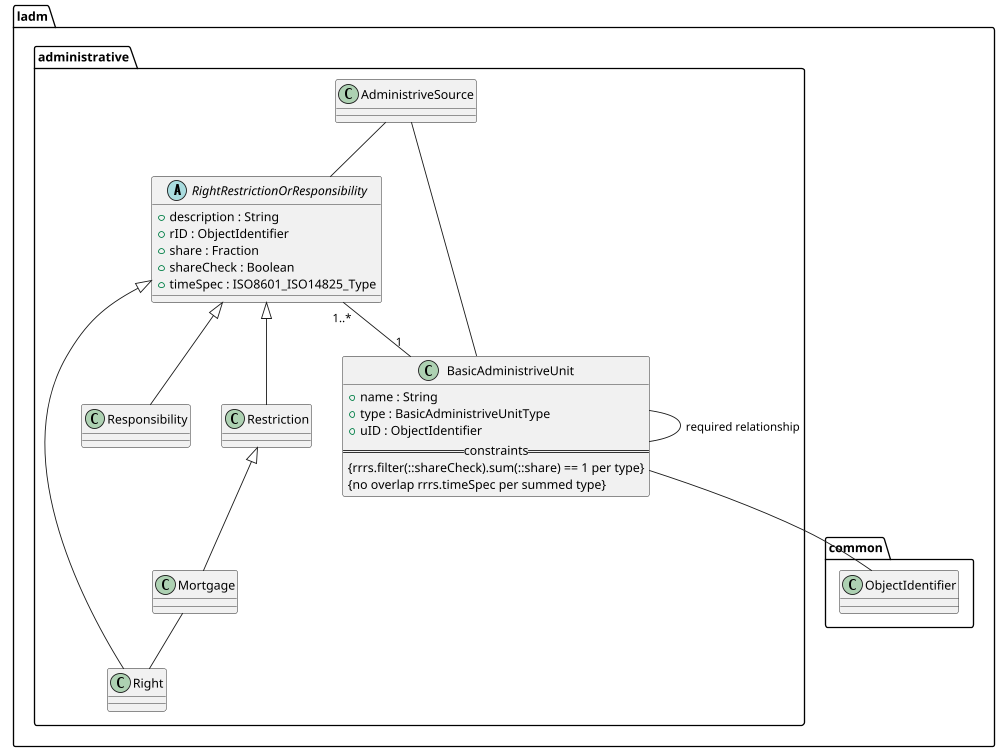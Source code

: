 @startuml LADM_Administrative
scale 1000 width

namespace ladm.administrative {

    abstract class RightRestrictionOrResponsibility {
        + description : String
        + rID : ObjectIdentifier
        + share : Fraction
        + shareCheck : Boolean
        + timeSpec : ISO8601_ISO14825_Type
    }

    class BasicAdministriveUnit {
        + name : String
        + type : BasicAdministriveUnitType
        + uID : ObjectIdentifier
        == constraints ==
        {rrrs.filter(::shareCheck).sum(::share) == 1 per type}
        {no overlap rrrs.timeSpec per summed type}
    }

    class Right
    class Responsibility
    class Restriction

    class Mortgage

    class AdministriveSource

    RightRestrictionOrResponsibility "1..*" -- "1" BasicAdministriveUnit

    BasicAdministriveUnit -- BasicAdministriveUnit : "required relationship"
    BasicAdministriveUnit -- ladm.common.ObjectIdentifier

    RightRestrictionOrResponsibility <|-- Right
    RightRestrictionOrResponsibility <|-- Responsibility
    RightRestrictionOrResponsibility <|-- Restriction

    Restriction <|-- Mortgage
    Mortgage -- Right

    AdministriveSource -- BasicAdministriveUnit
    AdministriveSource -- RightRestrictionOrResponsibility

    ' CadastralObject "1" *-right- "*" LegalRight
    ' CadastralObject "0" *-- "*" LeaseRight
}

@enduml